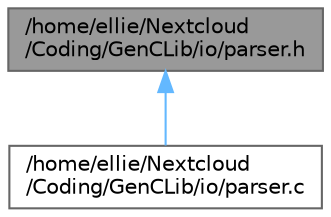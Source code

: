 digraph "/home/ellie/Nextcloud/Coding/GenCLib/io/parser.h"
{
 // INTERACTIVE_SVG=YES
 // LATEX_PDF_SIZE
  bgcolor="transparent";
  edge [fontname=Helvetica,fontsize=10,labelfontname=Helvetica,labelfontsize=10];
  node [fontname=Helvetica,fontsize=10,shape=box,height=0.2,width=0.4];
  Node1 [id="Node000001",label="/home/ellie/Nextcloud\l/Coding/GenCLib/io/parser.h",height=0.2,width=0.4,color="gray40", fillcolor="grey60", style="filled", fontcolor="black",tooltip=" "];
  Node1 -> Node2 [id="edge1_Node000001_Node000002",dir="back",color="steelblue1",style="solid",tooltip=" "];
  Node2 [id="Node000002",label="/home/ellie/Nextcloud\l/Coding/GenCLib/io/parser.c",height=0.2,width=0.4,color="grey40", fillcolor="white", style="filled",URL="$parser_8c.html",tooltip=" "];
}

